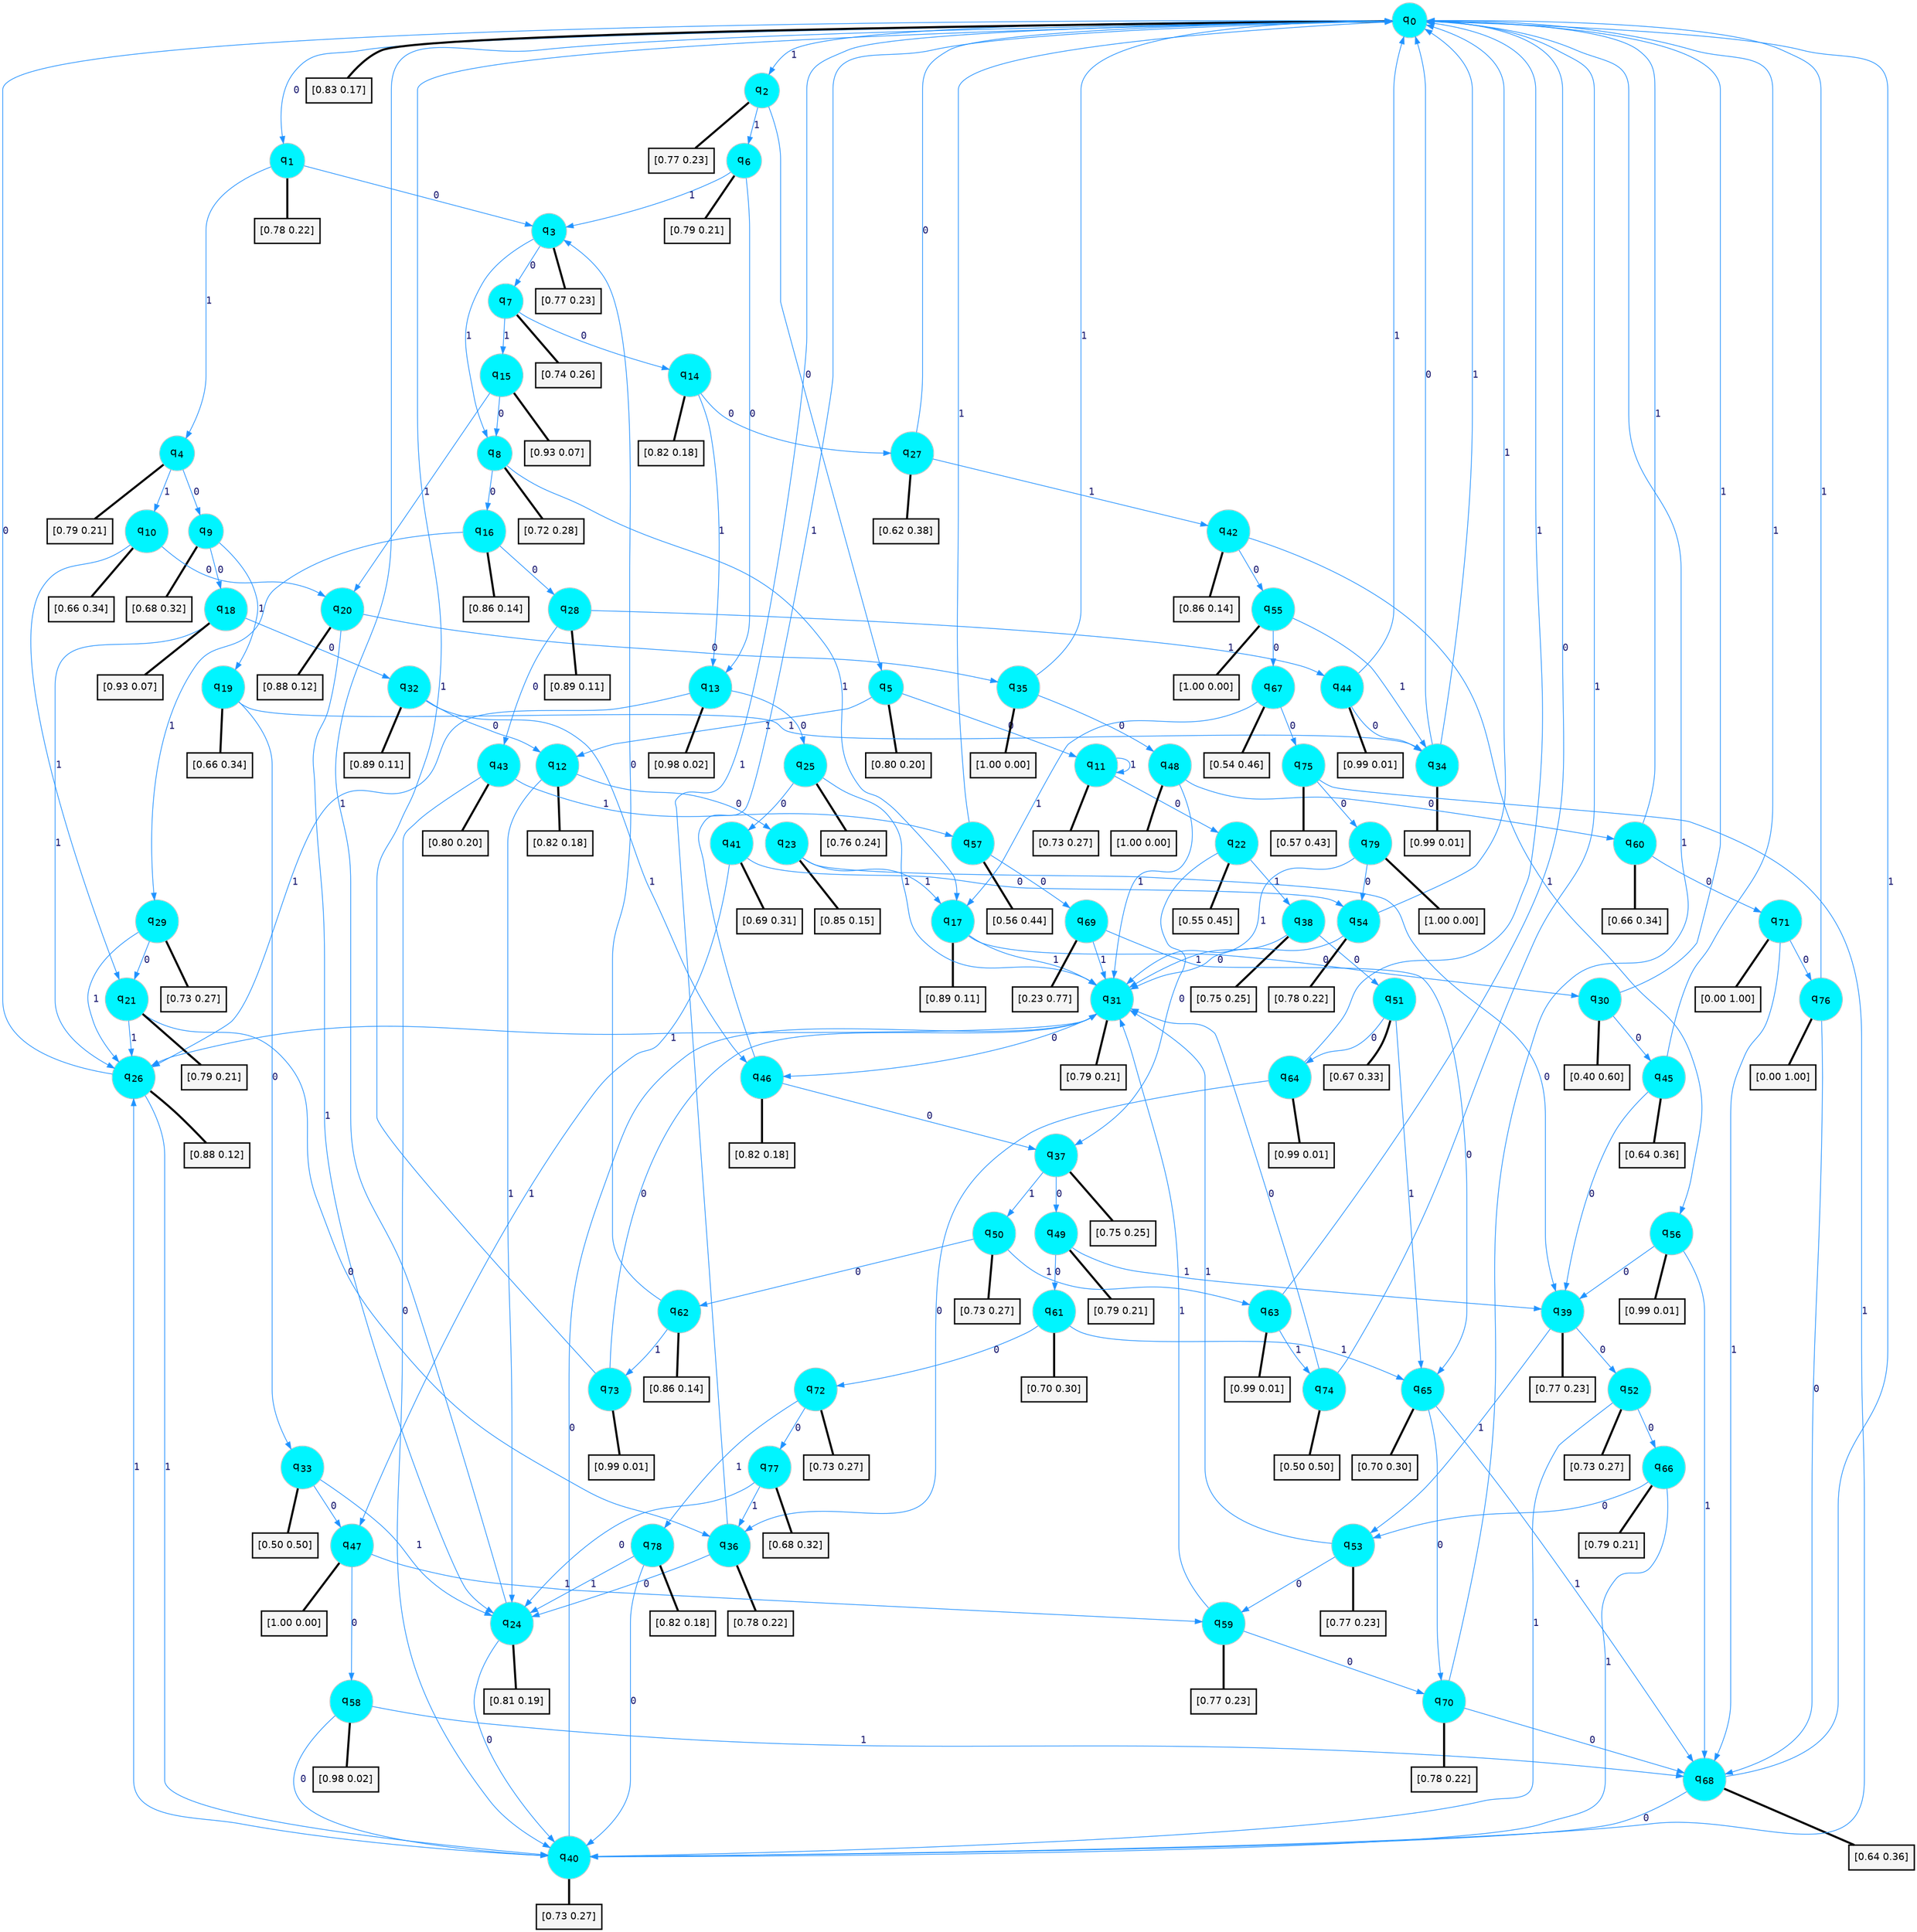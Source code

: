 digraph G {
graph [
bgcolor=transparent, dpi=300, rankdir=TD, size="40,25"];
node [
color=gray, fillcolor=turquoise1, fontcolor=black, fontname=Helvetica, fontsize=16, fontweight=bold, shape=circle, style=filled];
edge [
arrowsize=1, color=dodgerblue1, fontcolor=midnightblue, fontname=courier, fontweight=bold, penwidth=1, style=solid, weight=20];
0[label=<q<SUB>0</SUB>>];
1[label=<q<SUB>1</SUB>>];
2[label=<q<SUB>2</SUB>>];
3[label=<q<SUB>3</SUB>>];
4[label=<q<SUB>4</SUB>>];
5[label=<q<SUB>5</SUB>>];
6[label=<q<SUB>6</SUB>>];
7[label=<q<SUB>7</SUB>>];
8[label=<q<SUB>8</SUB>>];
9[label=<q<SUB>9</SUB>>];
10[label=<q<SUB>10</SUB>>];
11[label=<q<SUB>11</SUB>>];
12[label=<q<SUB>12</SUB>>];
13[label=<q<SUB>13</SUB>>];
14[label=<q<SUB>14</SUB>>];
15[label=<q<SUB>15</SUB>>];
16[label=<q<SUB>16</SUB>>];
17[label=<q<SUB>17</SUB>>];
18[label=<q<SUB>18</SUB>>];
19[label=<q<SUB>19</SUB>>];
20[label=<q<SUB>20</SUB>>];
21[label=<q<SUB>21</SUB>>];
22[label=<q<SUB>22</SUB>>];
23[label=<q<SUB>23</SUB>>];
24[label=<q<SUB>24</SUB>>];
25[label=<q<SUB>25</SUB>>];
26[label=<q<SUB>26</SUB>>];
27[label=<q<SUB>27</SUB>>];
28[label=<q<SUB>28</SUB>>];
29[label=<q<SUB>29</SUB>>];
30[label=<q<SUB>30</SUB>>];
31[label=<q<SUB>31</SUB>>];
32[label=<q<SUB>32</SUB>>];
33[label=<q<SUB>33</SUB>>];
34[label=<q<SUB>34</SUB>>];
35[label=<q<SUB>35</SUB>>];
36[label=<q<SUB>36</SUB>>];
37[label=<q<SUB>37</SUB>>];
38[label=<q<SUB>38</SUB>>];
39[label=<q<SUB>39</SUB>>];
40[label=<q<SUB>40</SUB>>];
41[label=<q<SUB>41</SUB>>];
42[label=<q<SUB>42</SUB>>];
43[label=<q<SUB>43</SUB>>];
44[label=<q<SUB>44</SUB>>];
45[label=<q<SUB>45</SUB>>];
46[label=<q<SUB>46</SUB>>];
47[label=<q<SUB>47</SUB>>];
48[label=<q<SUB>48</SUB>>];
49[label=<q<SUB>49</SUB>>];
50[label=<q<SUB>50</SUB>>];
51[label=<q<SUB>51</SUB>>];
52[label=<q<SUB>52</SUB>>];
53[label=<q<SUB>53</SUB>>];
54[label=<q<SUB>54</SUB>>];
55[label=<q<SUB>55</SUB>>];
56[label=<q<SUB>56</SUB>>];
57[label=<q<SUB>57</SUB>>];
58[label=<q<SUB>58</SUB>>];
59[label=<q<SUB>59</SUB>>];
60[label=<q<SUB>60</SUB>>];
61[label=<q<SUB>61</SUB>>];
62[label=<q<SUB>62</SUB>>];
63[label=<q<SUB>63</SUB>>];
64[label=<q<SUB>64</SUB>>];
65[label=<q<SUB>65</SUB>>];
66[label=<q<SUB>66</SUB>>];
67[label=<q<SUB>67</SUB>>];
68[label=<q<SUB>68</SUB>>];
69[label=<q<SUB>69</SUB>>];
70[label=<q<SUB>70</SUB>>];
71[label=<q<SUB>71</SUB>>];
72[label=<q<SUB>72</SUB>>];
73[label=<q<SUB>73</SUB>>];
74[label=<q<SUB>74</SUB>>];
75[label=<q<SUB>75</SUB>>];
76[label=<q<SUB>76</SUB>>];
77[label=<q<SUB>77</SUB>>];
78[label=<q<SUB>78</SUB>>];
79[label=<q<SUB>79</SUB>>];
80[label="[0.83 0.17]", shape=box,fontcolor=black, fontname=Helvetica, fontsize=14, penwidth=2, fillcolor=whitesmoke,color=black];
81[label="[0.78 0.22]", shape=box,fontcolor=black, fontname=Helvetica, fontsize=14, penwidth=2, fillcolor=whitesmoke,color=black];
82[label="[0.77 0.23]", shape=box,fontcolor=black, fontname=Helvetica, fontsize=14, penwidth=2, fillcolor=whitesmoke,color=black];
83[label="[0.77 0.23]", shape=box,fontcolor=black, fontname=Helvetica, fontsize=14, penwidth=2, fillcolor=whitesmoke,color=black];
84[label="[0.79 0.21]", shape=box,fontcolor=black, fontname=Helvetica, fontsize=14, penwidth=2, fillcolor=whitesmoke,color=black];
85[label="[0.80 0.20]", shape=box,fontcolor=black, fontname=Helvetica, fontsize=14, penwidth=2, fillcolor=whitesmoke,color=black];
86[label="[0.79 0.21]", shape=box,fontcolor=black, fontname=Helvetica, fontsize=14, penwidth=2, fillcolor=whitesmoke,color=black];
87[label="[0.74 0.26]", shape=box,fontcolor=black, fontname=Helvetica, fontsize=14, penwidth=2, fillcolor=whitesmoke,color=black];
88[label="[0.72 0.28]", shape=box,fontcolor=black, fontname=Helvetica, fontsize=14, penwidth=2, fillcolor=whitesmoke,color=black];
89[label="[0.68 0.32]", shape=box,fontcolor=black, fontname=Helvetica, fontsize=14, penwidth=2, fillcolor=whitesmoke,color=black];
90[label="[0.66 0.34]", shape=box,fontcolor=black, fontname=Helvetica, fontsize=14, penwidth=2, fillcolor=whitesmoke,color=black];
91[label="[0.73 0.27]", shape=box,fontcolor=black, fontname=Helvetica, fontsize=14, penwidth=2, fillcolor=whitesmoke,color=black];
92[label="[0.82 0.18]", shape=box,fontcolor=black, fontname=Helvetica, fontsize=14, penwidth=2, fillcolor=whitesmoke,color=black];
93[label="[0.98 0.02]", shape=box,fontcolor=black, fontname=Helvetica, fontsize=14, penwidth=2, fillcolor=whitesmoke,color=black];
94[label="[0.82 0.18]", shape=box,fontcolor=black, fontname=Helvetica, fontsize=14, penwidth=2, fillcolor=whitesmoke,color=black];
95[label="[0.93 0.07]", shape=box,fontcolor=black, fontname=Helvetica, fontsize=14, penwidth=2, fillcolor=whitesmoke,color=black];
96[label="[0.86 0.14]", shape=box,fontcolor=black, fontname=Helvetica, fontsize=14, penwidth=2, fillcolor=whitesmoke,color=black];
97[label="[0.89 0.11]", shape=box,fontcolor=black, fontname=Helvetica, fontsize=14, penwidth=2, fillcolor=whitesmoke,color=black];
98[label="[0.93 0.07]", shape=box,fontcolor=black, fontname=Helvetica, fontsize=14, penwidth=2, fillcolor=whitesmoke,color=black];
99[label="[0.66 0.34]", shape=box,fontcolor=black, fontname=Helvetica, fontsize=14, penwidth=2, fillcolor=whitesmoke,color=black];
100[label="[0.88 0.12]", shape=box,fontcolor=black, fontname=Helvetica, fontsize=14, penwidth=2, fillcolor=whitesmoke,color=black];
101[label="[0.79 0.21]", shape=box,fontcolor=black, fontname=Helvetica, fontsize=14, penwidth=2, fillcolor=whitesmoke,color=black];
102[label="[0.55 0.45]", shape=box,fontcolor=black, fontname=Helvetica, fontsize=14, penwidth=2, fillcolor=whitesmoke,color=black];
103[label="[0.85 0.15]", shape=box,fontcolor=black, fontname=Helvetica, fontsize=14, penwidth=2, fillcolor=whitesmoke,color=black];
104[label="[0.81 0.19]", shape=box,fontcolor=black, fontname=Helvetica, fontsize=14, penwidth=2, fillcolor=whitesmoke,color=black];
105[label="[0.76 0.24]", shape=box,fontcolor=black, fontname=Helvetica, fontsize=14, penwidth=2, fillcolor=whitesmoke,color=black];
106[label="[0.88 0.12]", shape=box,fontcolor=black, fontname=Helvetica, fontsize=14, penwidth=2, fillcolor=whitesmoke,color=black];
107[label="[0.62 0.38]", shape=box,fontcolor=black, fontname=Helvetica, fontsize=14, penwidth=2, fillcolor=whitesmoke,color=black];
108[label="[0.89 0.11]", shape=box,fontcolor=black, fontname=Helvetica, fontsize=14, penwidth=2, fillcolor=whitesmoke,color=black];
109[label="[0.73 0.27]", shape=box,fontcolor=black, fontname=Helvetica, fontsize=14, penwidth=2, fillcolor=whitesmoke,color=black];
110[label="[0.40 0.60]", shape=box,fontcolor=black, fontname=Helvetica, fontsize=14, penwidth=2, fillcolor=whitesmoke,color=black];
111[label="[0.79 0.21]", shape=box,fontcolor=black, fontname=Helvetica, fontsize=14, penwidth=2, fillcolor=whitesmoke,color=black];
112[label="[0.89 0.11]", shape=box,fontcolor=black, fontname=Helvetica, fontsize=14, penwidth=2, fillcolor=whitesmoke,color=black];
113[label="[0.50 0.50]", shape=box,fontcolor=black, fontname=Helvetica, fontsize=14, penwidth=2, fillcolor=whitesmoke,color=black];
114[label="[0.99 0.01]", shape=box,fontcolor=black, fontname=Helvetica, fontsize=14, penwidth=2, fillcolor=whitesmoke,color=black];
115[label="[1.00 0.00]", shape=box,fontcolor=black, fontname=Helvetica, fontsize=14, penwidth=2, fillcolor=whitesmoke,color=black];
116[label="[0.78 0.22]", shape=box,fontcolor=black, fontname=Helvetica, fontsize=14, penwidth=2, fillcolor=whitesmoke,color=black];
117[label="[0.75 0.25]", shape=box,fontcolor=black, fontname=Helvetica, fontsize=14, penwidth=2, fillcolor=whitesmoke,color=black];
118[label="[0.75 0.25]", shape=box,fontcolor=black, fontname=Helvetica, fontsize=14, penwidth=2, fillcolor=whitesmoke,color=black];
119[label="[0.77 0.23]", shape=box,fontcolor=black, fontname=Helvetica, fontsize=14, penwidth=2, fillcolor=whitesmoke,color=black];
120[label="[0.73 0.27]", shape=box,fontcolor=black, fontname=Helvetica, fontsize=14, penwidth=2, fillcolor=whitesmoke,color=black];
121[label="[0.69 0.31]", shape=box,fontcolor=black, fontname=Helvetica, fontsize=14, penwidth=2, fillcolor=whitesmoke,color=black];
122[label="[0.86 0.14]", shape=box,fontcolor=black, fontname=Helvetica, fontsize=14, penwidth=2, fillcolor=whitesmoke,color=black];
123[label="[0.80 0.20]", shape=box,fontcolor=black, fontname=Helvetica, fontsize=14, penwidth=2, fillcolor=whitesmoke,color=black];
124[label="[0.99 0.01]", shape=box,fontcolor=black, fontname=Helvetica, fontsize=14, penwidth=2, fillcolor=whitesmoke,color=black];
125[label="[0.64 0.36]", shape=box,fontcolor=black, fontname=Helvetica, fontsize=14, penwidth=2, fillcolor=whitesmoke,color=black];
126[label="[0.82 0.18]", shape=box,fontcolor=black, fontname=Helvetica, fontsize=14, penwidth=2, fillcolor=whitesmoke,color=black];
127[label="[1.00 0.00]", shape=box,fontcolor=black, fontname=Helvetica, fontsize=14, penwidth=2, fillcolor=whitesmoke,color=black];
128[label="[1.00 0.00]", shape=box,fontcolor=black, fontname=Helvetica, fontsize=14, penwidth=2, fillcolor=whitesmoke,color=black];
129[label="[0.79 0.21]", shape=box,fontcolor=black, fontname=Helvetica, fontsize=14, penwidth=2, fillcolor=whitesmoke,color=black];
130[label="[0.73 0.27]", shape=box,fontcolor=black, fontname=Helvetica, fontsize=14, penwidth=2, fillcolor=whitesmoke,color=black];
131[label="[0.67 0.33]", shape=box,fontcolor=black, fontname=Helvetica, fontsize=14, penwidth=2, fillcolor=whitesmoke,color=black];
132[label="[0.73 0.27]", shape=box,fontcolor=black, fontname=Helvetica, fontsize=14, penwidth=2, fillcolor=whitesmoke,color=black];
133[label="[0.77 0.23]", shape=box,fontcolor=black, fontname=Helvetica, fontsize=14, penwidth=2, fillcolor=whitesmoke,color=black];
134[label="[0.78 0.22]", shape=box,fontcolor=black, fontname=Helvetica, fontsize=14, penwidth=2, fillcolor=whitesmoke,color=black];
135[label="[1.00 0.00]", shape=box,fontcolor=black, fontname=Helvetica, fontsize=14, penwidth=2, fillcolor=whitesmoke,color=black];
136[label="[0.99 0.01]", shape=box,fontcolor=black, fontname=Helvetica, fontsize=14, penwidth=2, fillcolor=whitesmoke,color=black];
137[label="[0.56 0.44]", shape=box,fontcolor=black, fontname=Helvetica, fontsize=14, penwidth=2, fillcolor=whitesmoke,color=black];
138[label="[0.98 0.02]", shape=box,fontcolor=black, fontname=Helvetica, fontsize=14, penwidth=2, fillcolor=whitesmoke,color=black];
139[label="[0.77 0.23]", shape=box,fontcolor=black, fontname=Helvetica, fontsize=14, penwidth=2, fillcolor=whitesmoke,color=black];
140[label="[0.66 0.34]", shape=box,fontcolor=black, fontname=Helvetica, fontsize=14, penwidth=2, fillcolor=whitesmoke,color=black];
141[label="[0.70 0.30]", shape=box,fontcolor=black, fontname=Helvetica, fontsize=14, penwidth=2, fillcolor=whitesmoke,color=black];
142[label="[0.86 0.14]", shape=box,fontcolor=black, fontname=Helvetica, fontsize=14, penwidth=2, fillcolor=whitesmoke,color=black];
143[label="[0.99 0.01]", shape=box,fontcolor=black, fontname=Helvetica, fontsize=14, penwidth=2, fillcolor=whitesmoke,color=black];
144[label="[0.99 0.01]", shape=box,fontcolor=black, fontname=Helvetica, fontsize=14, penwidth=2, fillcolor=whitesmoke,color=black];
145[label="[0.70 0.30]", shape=box,fontcolor=black, fontname=Helvetica, fontsize=14, penwidth=2, fillcolor=whitesmoke,color=black];
146[label="[0.79 0.21]", shape=box,fontcolor=black, fontname=Helvetica, fontsize=14, penwidth=2, fillcolor=whitesmoke,color=black];
147[label="[0.54 0.46]", shape=box,fontcolor=black, fontname=Helvetica, fontsize=14, penwidth=2, fillcolor=whitesmoke,color=black];
148[label="[0.64 0.36]", shape=box,fontcolor=black, fontname=Helvetica, fontsize=14, penwidth=2, fillcolor=whitesmoke,color=black];
149[label="[0.23 0.77]", shape=box,fontcolor=black, fontname=Helvetica, fontsize=14, penwidth=2, fillcolor=whitesmoke,color=black];
150[label="[0.78 0.22]", shape=box,fontcolor=black, fontname=Helvetica, fontsize=14, penwidth=2, fillcolor=whitesmoke,color=black];
151[label="[0.00 1.00]", shape=box,fontcolor=black, fontname=Helvetica, fontsize=14, penwidth=2, fillcolor=whitesmoke,color=black];
152[label="[0.73 0.27]", shape=box,fontcolor=black, fontname=Helvetica, fontsize=14, penwidth=2, fillcolor=whitesmoke,color=black];
153[label="[0.99 0.01]", shape=box,fontcolor=black, fontname=Helvetica, fontsize=14, penwidth=2, fillcolor=whitesmoke,color=black];
154[label="[0.50 0.50]", shape=box,fontcolor=black, fontname=Helvetica, fontsize=14, penwidth=2, fillcolor=whitesmoke,color=black];
155[label="[0.57 0.43]", shape=box,fontcolor=black, fontname=Helvetica, fontsize=14, penwidth=2, fillcolor=whitesmoke,color=black];
156[label="[0.00 1.00]", shape=box,fontcolor=black, fontname=Helvetica, fontsize=14, penwidth=2, fillcolor=whitesmoke,color=black];
157[label="[0.68 0.32]", shape=box,fontcolor=black, fontname=Helvetica, fontsize=14, penwidth=2, fillcolor=whitesmoke,color=black];
158[label="[0.82 0.18]", shape=box,fontcolor=black, fontname=Helvetica, fontsize=14, penwidth=2, fillcolor=whitesmoke,color=black];
159[label="[1.00 0.00]", shape=box,fontcolor=black, fontname=Helvetica, fontsize=14, penwidth=2, fillcolor=whitesmoke,color=black];
0->1 [label=0];
0->2 [label=1];
0->80 [arrowhead=none, penwidth=3,color=black];
1->3 [label=0];
1->4 [label=1];
1->81 [arrowhead=none, penwidth=3,color=black];
2->5 [label=0];
2->6 [label=1];
2->82 [arrowhead=none, penwidth=3,color=black];
3->7 [label=0];
3->8 [label=1];
3->83 [arrowhead=none, penwidth=3,color=black];
4->9 [label=0];
4->10 [label=1];
4->84 [arrowhead=none, penwidth=3,color=black];
5->11 [label=0];
5->12 [label=1];
5->85 [arrowhead=none, penwidth=3,color=black];
6->13 [label=0];
6->3 [label=1];
6->86 [arrowhead=none, penwidth=3,color=black];
7->14 [label=0];
7->15 [label=1];
7->87 [arrowhead=none, penwidth=3,color=black];
8->16 [label=0];
8->17 [label=1];
8->88 [arrowhead=none, penwidth=3,color=black];
9->18 [label=0];
9->19 [label=1];
9->89 [arrowhead=none, penwidth=3,color=black];
10->20 [label=0];
10->21 [label=1];
10->90 [arrowhead=none, penwidth=3,color=black];
11->22 [label=0];
11->11 [label=1];
11->91 [arrowhead=none, penwidth=3,color=black];
12->23 [label=0];
12->24 [label=1];
12->92 [arrowhead=none, penwidth=3,color=black];
13->25 [label=0];
13->26 [label=1];
13->93 [arrowhead=none, penwidth=3,color=black];
14->27 [label=0];
14->13 [label=1];
14->94 [arrowhead=none, penwidth=3,color=black];
15->8 [label=0];
15->20 [label=1];
15->95 [arrowhead=none, penwidth=3,color=black];
16->28 [label=0];
16->29 [label=1];
16->96 [arrowhead=none, penwidth=3,color=black];
17->30 [label=0];
17->31 [label=1];
17->97 [arrowhead=none, penwidth=3,color=black];
18->32 [label=0];
18->26 [label=1];
18->98 [arrowhead=none, penwidth=3,color=black];
19->33 [label=0];
19->34 [label=1];
19->99 [arrowhead=none, penwidth=3,color=black];
20->35 [label=0];
20->24 [label=1];
20->100 [arrowhead=none, penwidth=3,color=black];
21->36 [label=0];
21->26 [label=1];
21->101 [arrowhead=none, penwidth=3,color=black];
22->37 [label=0];
22->38 [label=1];
22->102 [arrowhead=none, penwidth=3,color=black];
23->39 [label=0];
23->17 [label=1];
23->103 [arrowhead=none, penwidth=3,color=black];
24->40 [label=0];
24->0 [label=1];
24->104 [arrowhead=none, penwidth=3,color=black];
25->41 [label=0];
25->31 [label=1];
25->105 [arrowhead=none, penwidth=3,color=black];
26->0 [label=0];
26->40 [label=1];
26->106 [arrowhead=none, penwidth=3,color=black];
27->0 [label=0];
27->42 [label=1];
27->107 [arrowhead=none, penwidth=3,color=black];
28->43 [label=0];
28->44 [label=1];
28->108 [arrowhead=none, penwidth=3,color=black];
29->21 [label=0];
29->26 [label=1];
29->109 [arrowhead=none, penwidth=3,color=black];
30->45 [label=0];
30->0 [label=1];
30->110 [arrowhead=none, penwidth=3,color=black];
31->46 [label=0];
31->26 [label=1];
31->111 [arrowhead=none, penwidth=3,color=black];
32->12 [label=0];
32->46 [label=1];
32->112 [arrowhead=none, penwidth=3,color=black];
33->47 [label=0];
33->24 [label=1];
33->113 [arrowhead=none, penwidth=3,color=black];
34->0 [label=0];
34->0 [label=1];
34->114 [arrowhead=none, penwidth=3,color=black];
35->48 [label=0];
35->0 [label=1];
35->115 [arrowhead=none, penwidth=3,color=black];
36->24 [label=0];
36->0 [label=1];
36->116 [arrowhead=none, penwidth=3,color=black];
37->49 [label=0];
37->50 [label=1];
37->117 [arrowhead=none, penwidth=3,color=black];
38->51 [label=0];
38->31 [label=1];
38->118 [arrowhead=none, penwidth=3,color=black];
39->52 [label=0];
39->53 [label=1];
39->119 [arrowhead=none, penwidth=3,color=black];
40->31 [label=0];
40->26 [label=1];
40->120 [arrowhead=none, penwidth=3,color=black];
41->54 [label=0];
41->47 [label=1];
41->121 [arrowhead=none, penwidth=3,color=black];
42->55 [label=0];
42->56 [label=1];
42->122 [arrowhead=none, penwidth=3,color=black];
43->40 [label=0];
43->57 [label=1];
43->123 [arrowhead=none, penwidth=3,color=black];
44->34 [label=0];
44->0 [label=1];
44->124 [arrowhead=none, penwidth=3,color=black];
45->39 [label=0];
45->0 [label=1];
45->125 [arrowhead=none, penwidth=3,color=black];
46->37 [label=0];
46->0 [label=1];
46->126 [arrowhead=none, penwidth=3,color=black];
47->58 [label=0];
47->59 [label=1];
47->127 [arrowhead=none, penwidth=3,color=black];
48->60 [label=0];
48->31 [label=1];
48->128 [arrowhead=none, penwidth=3,color=black];
49->61 [label=0];
49->39 [label=1];
49->129 [arrowhead=none, penwidth=3,color=black];
50->62 [label=0];
50->63 [label=1];
50->130 [arrowhead=none, penwidth=3,color=black];
51->64 [label=0];
51->65 [label=1];
51->131 [arrowhead=none, penwidth=3,color=black];
52->66 [label=0];
52->40 [label=1];
52->132 [arrowhead=none, penwidth=3,color=black];
53->59 [label=0];
53->31 [label=1];
53->133 [arrowhead=none, penwidth=3,color=black];
54->31 [label=0];
54->0 [label=1];
54->134 [arrowhead=none, penwidth=3,color=black];
55->67 [label=0];
55->34 [label=1];
55->135 [arrowhead=none, penwidth=3,color=black];
56->39 [label=0];
56->68 [label=1];
56->136 [arrowhead=none, penwidth=3,color=black];
57->69 [label=0];
57->0 [label=1];
57->137 [arrowhead=none, penwidth=3,color=black];
58->40 [label=0];
58->68 [label=1];
58->138 [arrowhead=none, penwidth=3,color=black];
59->70 [label=0];
59->31 [label=1];
59->139 [arrowhead=none, penwidth=3,color=black];
60->71 [label=0];
60->0 [label=1];
60->140 [arrowhead=none, penwidth=3,color=black];
61->72 [label=0];
61->65 [label=1];
61->141 [arrowhead=none, penwidth=3,color=black];
62->3 [label=0];
62->73 [label=1];
62->142 [arrowhead=none, penwidth=3,color=black];
63->0 [label=0];
63->74 [label=1];
63->143 [arrowhead=none, penwidth=3,color=black];
64->36 [label=0];
64->0 [label=1];
64->144 [arrowhead=none, penwidth=3,color=black];
65->70 [label=0];
65->68 [label=1];
65->145 [arrowhead=none, penwidth=3,color=black];
66->53 [label=0];
66->40 [label=1];
66->146 [arrowhead=none, penwidth=3,color=black];
67->75 [label=0];
67->17 [label=1];
67->147 [arrowhead=none, penwidth=3,color=black];
68->40 [label=0];
68->0 [label=1];
68->148 [arrowhead=none, penwidth=3,color=black];
69->65 [label=0];
69->31 [label=1];
69->149 [arrowhead=none, penwidth=3,color=black];
70->68 [label=0];
70->0 [label=1];
70->150 [arrowhead=none, penwidth=3,color=black];
71->76 [label=0];
71->68 [label=1];
71->151 [arrowhead=none, penwidth=3,color=black];
72->77 [label=0];
72->78 [label=1];
72->152 [arrowhead=none, penwidth=3,color=black];
73->31 [label=0];
73->0 [label=1];
73->153 [arrowhead=none, penwidth=3,color=black];
74->31 [label=0];
74->0 [label=1];
74->154 [arrowhead=none, penwidth=3,color=black];
75->79 [label=0];
75->40 [label=1];
75->155 [arrowhead=none, penwidth=3,color=black];
76->68 [label=0];
76->0 [label=1];
76->156 [arrowhead=none, penwidth=3,color=black];
77->24 [label=0];
77->36 [label=1];
77->157 [arrowhead=none, penwidth=3,color=black];
78->40 [label=0];
78->24 [label=1];
78->158 [arrowhead=none, penwidth=3,color=black];
79->54 [label=0];
79->31 [label=1];
79->159 [arrowhead=none, penwidth=3,color=black];
}

